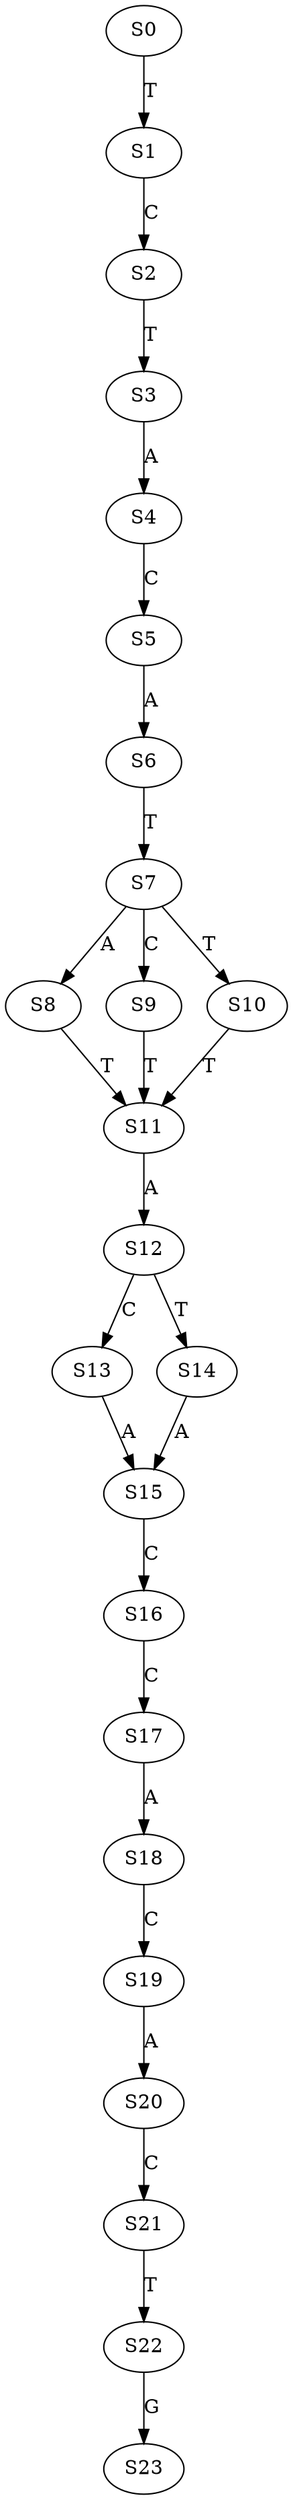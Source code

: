 strict digraph  {
	S0 -> S1 [ label = T ];
	S1 -> S2 [ label = C ];
	S2 -> S3 [ label = T ];
	S3 -> S4 [ label = A ];
	S4 -> S5 [ label = C ];
	S5 -> S6 [ label = A ];
	S6 -> S7 [ label = T ];
	S7 -> S8 [ label = A ];
	S7 -> S9 [ label = C ];
	S7 -> S10 [ label = T ];
	S8 -> S11 [ label = T ];
	S9 -> S11 [ label = T ];
	S10 -> S11 [ label = T ];
	S11 -> S12 [ label = A ];
	S12 -> S13 [ label = C ];
	S12 -> S14 [ label = T ];
	S13 -> S15 [ label = A ];
	S14 -> S15 [ label = A ];
	S15 -> S16 [ label = C ];
	S16 -> S17 [ label = C ];
	S17 -> S18 [ label = A ];
	S18 -> S19 [ label = C ];
	S19 -> S20 [ label = A ];
	S20 -> S21 [ label = C ];
	S21 -> S22 [ label = T ];
	S22 -> S23 [ label = G ];
}

